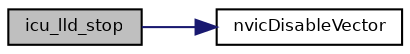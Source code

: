 digraph "icu_lld_stop"
{
  bgcolor="transparent";
  edge [fontname="Helvetica",fontsize="8",labelfontname="Helvetica",labelfontsize="8"];
  node [fontname="Helvetica",fontsize="8",shape=record];
  rankdir="LR";
  Node13 [label="icu_lld_stop",height=0.2,width=0.4,color="black", fillcolor="grey75", style="filled", fontcolor="black"];
  Node13 -> Node14 [color="midnightblue",fontsize="8",style="solid",fontname="Helvetica"];
  Node14 [label="nvicDisableVector",height=0.2,width=0.4,color="black",URL="$group___c_o_m_m_o_n___a_r_m_c_mx___n_v_i_c.html#gafdc14a7abfb6cb5fd2dd93a05767bbf8",tooltip="Disables an interrupt handler. "];
}
